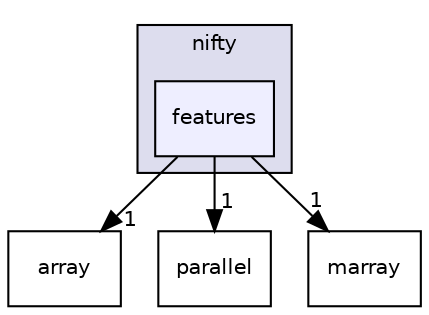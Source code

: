 digraph "/home/tbeier/src/nifty/include/nifty/features" {
  compound=true
  node [ fontsize="10", fontname="Helvetica"];
  edge [ labelfontsize="10", labelfontname="Helvetica"];
  subgraph clusterdir_7bdd7effb88beef2660912af17dcb9d6 {
    graph [ bgcolor="#ddddee", pencolor="black", label="nifty" fontname="Helvetica", fontsize="10", URL="dir_7bdd7effb88beef2660912af17dcb9d6.html"]
  dir_be44008cf59a73567f50ffda90511f6b [shape=box, label="features", style="filled", fillcolor="#eeeeff", pencolor="black", URL="dir_be44008cf59a73567f50ffda90511f6b.html"];
  }
  dir_a22bb1530892e4738b3677e9e7907ab8 [shape=box label="array" URL="dir_a22bb1530892e4738b3677e9e7907ab8.html"];
  dir_caeeccf02b448f463ccc8270b8548099 [shape=box label="parallel" URL="dir_caeeccf02b448f463ccc8270b8548099.html"];
  dir_c3672bffa74d8c5772db4d4fa143fc52 [shape=box label="marray" URL="dir_c3672bffa74d8c5772db4d4fa143fc52.html"];
  dir_be44008cf59a73567f50ffda90511f6b->dir_a22bb1530892e4738b3677e9e7907ab8 [headlabel="1", labeldistance=1.5 headhref="dir_000009_000004.html"];
  dir_be44008cf59a73567f50ffda90511f6b->dir_caeeccf02b448f463ccc8270b8548099 [headlabel="1", labeldistance=1.5 headhref="dir_000009_000041.html"];
  dir_be44008cf59a73567f50ffda90511f6b->dir_c3672bffa74d8c5772db4d4fa143fc52 [headlabel="1", labeldistance=1.5 headhref="dir_000009_000038.html"];
}
